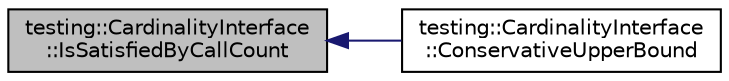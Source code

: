 digraph "testing::CardinalityInterface::IsSatisfiedByCallCount"
{
  edge [fontname="Helvetica",fontsize="10",labelfontname="Helvetica",labelfontsize="10"];
  node [fontname="Helvetica",fontsize="10",shape=record];
  rankdir="LR";
  Node13 [label="testing::CardinalityInterface\l::IsSatisfiedByCallCount",height=0.2,width=0.4,color="black", fillcolor="grey75", style="filled", fontcolor="black"];
  Node13 -> Node14 [dir="back",color="midnightblue",fontsize="10",style="solid",fontname="Helvetica"];
  Node14 [label="testing::CardinalityInterface\l::ConservativeUpperBound",height=0.2,width=0.4,color="black", fillcolor="white", style="filled",URL="$d9/da7/classtesting_1_1_cardinality_interface.html#ac741b28605377d603623dddf4b1c8d33"];
}

